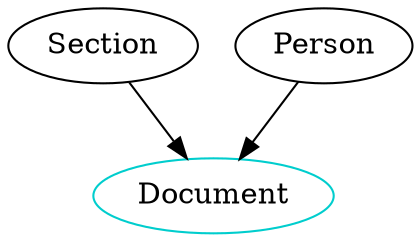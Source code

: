 digraph document {

    Section -> Document;
    Person -> Document;

    /* definitions for each type component */
	Document 	    [shape=oval, color=cyan3, label="Document"];
}

/* dot -Tpng sample.dot -o sample.png */
